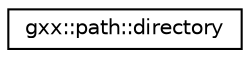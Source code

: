 digraph "Graphical Class Hierarchy"
{
  edge [fontname="Helvetica",fontsize="10",labelfontname="Helvetica",labelfontsize="10"];
  node [fontname="Helvetica",fontsize="10",shape=record];
  rankdir="LR";
  Node1 [label="gxx::path::directory",height=0.2,width=0.4,color="black", fillcolor="white", style="filled",URL="$classgxx_1_1path_1_1directory.html"];
}
